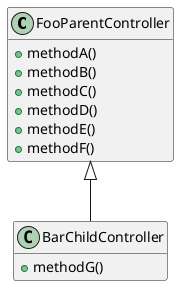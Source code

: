@startuml

hide empty members
skinparam BackgroundColor transparent

class FooParentController {
    + methodA()
    + methodB()
    + methodC()
    + methodD()
    + methodE()
    + methodF()
}

class BarChildController extends FooParentController {
    + methodG()
}

@enduml
